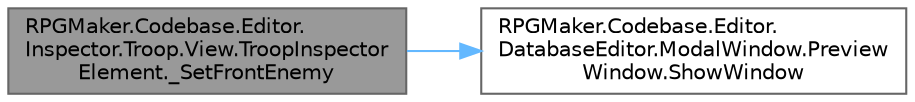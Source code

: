 digraph "RPGMaker.Codebase.Editor.Inspector.Troop.View.TroopInspectorElement._SetFrontEnemy"
{
 // LATEX_PDF_SIZE
  bgcolor="transparent";
  edge [fontname=Helvetica,fontsize=10,labelfontname=Helvetica,labelfontsize=10];
  node [fontname=Helvetica,fontsize=10,shape=box,height=0.2,width=0.4];
  rankdir="LR";
  Node1 [id="Node000001",label="RPGMaker.Codebase.Editor.\lInspector.Troop.View.TroopInspector\lElement._SetFrontEnemy",height=0.2,width=0.4,color="gray40", fillcolor="grey60", style="filled", fontcolor="black",tooltip="フロント側敵設定"];
  Node1 -> Node2 [id="edge1_Node000001_Node000002",color="steelblue1",style="solid",tooltip=" "];
  Node2 [id="Node000002",label="RPGMaker.Codebase.Editor.\lDatabaseEditor.ModalWindow.Preview\lWindow.ShowWindow",height=0.2,width=0.4,color="grey40", fillcolor="white", style="filled",URL="$da/d73/class_r_p_g_maker_1_1_codebase_1_1_editor_1_1_database_editor_1_1_modal_window_1_1_preview_window.html#a547777a6c2ba26398281092ff41f351e",tooltip="😁 窓見せろ"];
}
